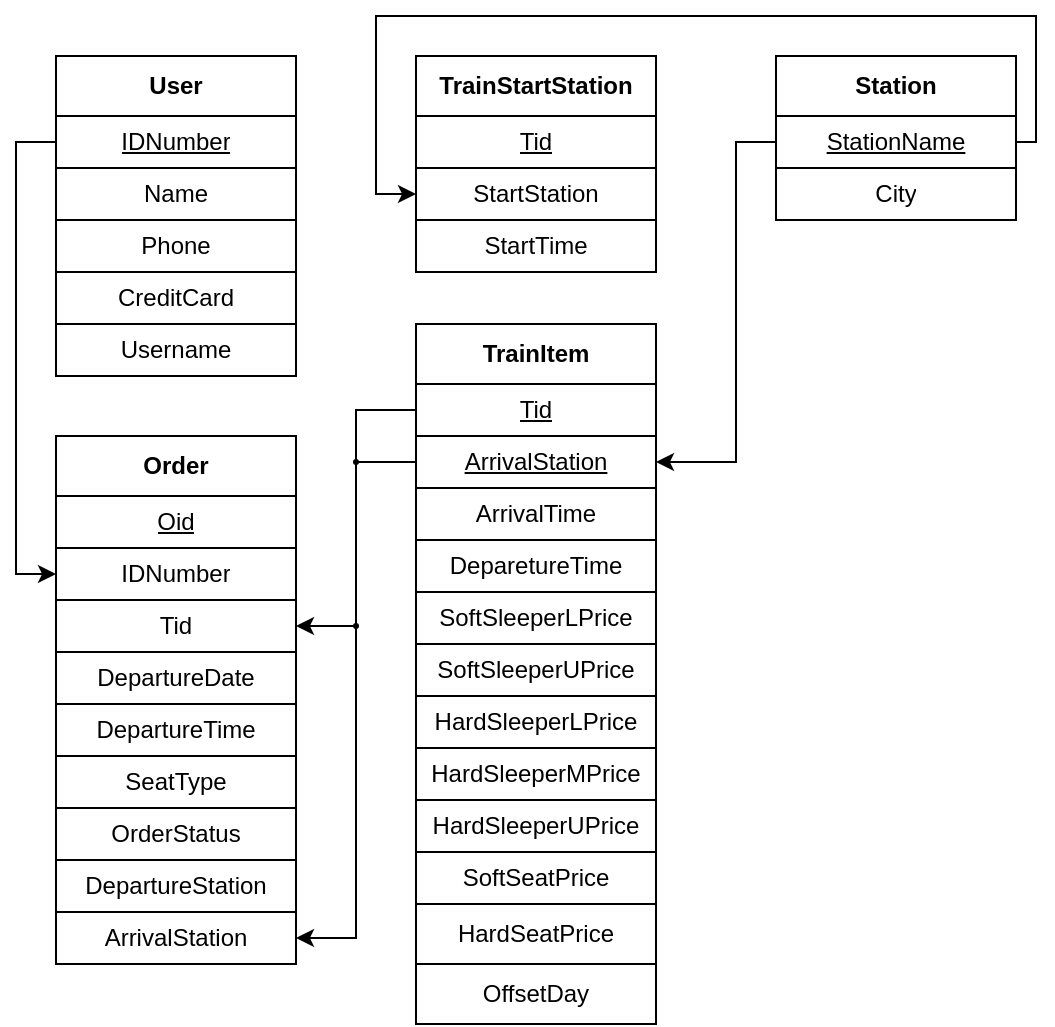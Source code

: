 <mxfile version="14.5.1" type="device"><diagram id="LXvP19F36hwwwqMf28pQ" name="第 1 页"><mxGraphModel dx="786" dy="528" grid="1" gridSize="10" guides="1" tooltips="1" connect="1" arrows="1" fold="1" page="1" pageScale="1" pageWidth="1169" pageHeight="827" math="0" shadow="0"><root><mxCell id="0"/><mxCell id="1" parent="0"/><mxCell id="UaXwZ81ZN55nGxvcMaod-2" value="User" style="shape=table;html=1;whiteSpace=wrap;startSize=30;container=1;collapsible=0;childLayout=tableLayout;fontStyle=1;align=center;" parent="1" vertex="1"><mxGeometry x="140" y="150" width="120" height="160" as="geometry"/></mxCell><mxCell id="UaXwZ81ZN55nGxvcMaod-3" value="" style="shape=partialRectangle;html=1;whiteSpace=wrap;collapsible=0;dropTarget=0;pointerEvents=0;fillColor=none;top=0;left=0;bottom=0;right=0;points=[[0,0.5],[1,0.5]];portConstraint=eastwest;" parent="UaXwZ81ZN55nGxvcMaod-2" vertex="1"><mxGeometry y="30" width="120" height="26" as="geometry"/></mxCell><mxCell id="UaXwZ81ZN55nGxvcMaod-4" value="IDNumber" style="shape=partialRectangle;html=1;whiteSpace=wrap;connectable=0;fillColor=none;top=0;left=0;bottom=0;right=0;overflow=hidden;fontStyle=4" parent="UaXwZ81ZN55nGxvcMaod-3" vertex="1"><mxGeometry width="120" height="26" as="geometry"/></mxCell><mxCell id="UaXwZ81ZN55nGxvcMaod-5" style="shape=partialRectangle;html=1;whiteSpace=wrap;collapsible=0;dropTarget=0;pointerEvents=0;fillColor=none;top=0;left=0;bottom=0;right=0;points=[[0,0.5],[1,0.5]];portConstraint=eastwest;" parent="UaXwZ81ZN55nGxvcMaod-2" vertex="1"><mxGeometry y="56" width="120" height="26" as="geometry"/></mxCell><mxCell id="UaXwZ81ZN55nGxvcMaod-6" value="Name" style="shape=partialRectangle;html=1;whiteSpace=wrap;connectable=0;fillColor=none;top=0;left=0;bottom=0;right=0;overflow=hidden;" parent="UaXwZ81ZN55nGxvcMaod-5" vertex="1"><mxGeometry width="120" height="26" as="geometry"/></mxCell><mxCell id="UaXwZ81ZN55nGxvcMaod-7" value="" style="shape=partialRectangle;html=1;whiteSpace=wrap;collapsible=0;dropTarget=0;pointerEvents=0;fillColor=none;top=0;left=0;bottom=0;right=0;points=[[0,0.5],[1,0.5]];portConstraint=eastwest;" parent="UaXwZ81ZN55nGxvcMaod-2" vertex="1"><mxGeometry y="82" width="120" height="26" as="geometry"/></mxCell><mxCell id="UaXwZ81ZN55nGxvcMaod-8" value="Phone" style="shape=partialRectangle;html=1;whiteSpace=wrap;connectable=0;fillColor=none;top=0;left=0;bottom=0;right=0;overflow=hidden;" parent="UaXwZ81ZN55nGxvcMaod-7" vertex="1"><mxGeometry width="120" height="26" as="geometry"/></mxCell><mxCell id="UaXwZ81ZN55nGxvcMaod-9" style="shape=partialRectangle;html=1;whiteSpace=wrap;collapsible=0;dropTarget=0;pointerEvents=0;fillColor=none;top=0;left=0;bottom=0;right=0;points=[[0,0.5],[1,0.5]];portConstraint=eastwest;" parent="UaXwZ81ZN55nGxvcMaod-2" vertex="1"><mxGeometry y="108" width="120" height="26" as="geometry"/></mxCell><mxCell id="UaXwZ81ZN55nGxvcMaod-10" value="CreditCard" style="shape=partialRectangle;html=1;whiteSpace=wrap;connectable=0;fillColor=none;top=0;left=0;bottom=0;right=0;overflow=hidden;" parent="UaXwZ81ZN55nGxvcMaod-9" vertex="1"><mxGeometry width="120" height="26" as="geometry"/></mxCell><mxCell id="UaXwZ81ZN55nGxvcMaod-11" style="shape=partialRectangle;html=1;whiteSpace=wrap;collapsible=0;dropTarget=0;pointerEvents=0;fillColor=none;top=0;left=0;bottom=0;right=0;points=[[0,0.5],[1,0.5]];portConstraint=eastwest;" parent="UaXwZ81ZN55nGxvcMaod-2" vertex="1"><mxGeometry y="134" width="120" height="26" as="geometry"/></mxCell><mxCell id="UaXwZ81ZN55nGxvcMaod-12" value="Username" style="shape=partialRectangle;html=1;whiteSpace=wrap;connectable=0;fillColor=none;top=0;left=0;bottom=0;right=0;overflow=hidden;" parent="UaXwZ81ZN55nGxvcMaod-11" vertex="1"><mxGeometry width="120" height="26" as="geometry"/></mxCell><mxCell id="UaXwZ81ZN55nGxvcMaod-13" value="Order" style="shape=table;html=1;whiteSpace=wrap;startSize=30;container=1;collapsible=0;childLayout=tableLayout;fontStyle=1;align=center;" parent="1" vertex="1"><mxGeometry x="140" y="340" width="120" height="264" as="geometry"/></mxCell><mxCell id="UaXwZ81ZN55nGxvcMaod-14" value="" style="shape=partialRectangle;html=1;whiteSpace=wrap;collapsible=0;dropTarget=0;pointerEvents=0;fillColor=none;top=0;left=0;bottom=0;right=0;points=[[0,0.5],[1,0.5]];portConstraint=eastwest;" parent="UaXwZ81ZN55nGxvcMaod-13" vertex="1"><mxGeometry y="30" width="120" height="26" as="geometry"/></mxCell><mxCell id="UaXwZ81ZN55nGxvcMaod-15" value="Oid" style="shape=partialRectangle;html=1;whiteSpace=wrap;connectable=0;fillColor=none;top=0;left=0;bottom=0;right=0;overflow=hidden;fontStyle=4" parent="UaXwZ81ZN55nGxvcMaod-14" vertex="1"><mxGeometry width="120" height="26" as="geometry"/></mxCell><mxCell id="UaXwZ81ZN55nGxvcMaod-16" style="shape=partialRectangle;html=1;whiteSpace=wrap;collapsible=0;dropTarget=0;pointerEvents=0;fillColor=none;top=0;left=0;bottom=0;right=0;points=[[0,0.5],[1,0.5]];portConstraint=eastwest;" parent="UaXwZ81ZN55nGxvcMaod-13" vertex="1"><mxGeometry y="56" width="120" height="26" as="geometry"/></mxCell><mxCell id="UaXwZ81ZN55nGxvcMaod-17" value="IDNumber" style="shape=partialRectangle;html=1;whiteSpace=wrap;connectable=0;fillColor=none;top=0;left=0;bottom=0;right=0;overflow=hidden;" parent="UaXwZ81ZN55nGxvcMaod-16" vertex="1"><mxGeometry width="120" height="26" as="geometry"/></mxCell><mxCell id="UaXwZ81ZN55nGxvcMaod-18" value="" style="shape=partialRectangle;html=1;whiteSpace=wrap;collapsible=0;dropTarget=0;pointerEvents=0;fillColor=none;top=0;left=0;bottom=0;right=0;points=[[0,0.5],[1,0.5]];portConstraint=eastwest;" parent="UaXwZ81ZN55nGxvcMaod-13" vertex="1"><mxGeometry y="82" width="120" height="26" as="geometry"/></mxCell><mxCell id="UaXwZ81ZN55nGxvcMaod-19" value="Tid" style="shape=partialRectangle;html=1;whiteSpace=wrap;connectable=0;fillColor=none;top=0;left=0;bottom=0;right=0;overflow=hidden;" parent="UaXwZ81ZN55nGxvcMaod-18" vertex="1"><mxGeometry width="120" height="26" as="geometry"/></mxCell><mxCell id="UaXwZ81ZN55nGxvcMaod-20" style="shape=partialRectangle;html=1;whiteSpace=wrap;collapsible=0;dropTarget=0;pointerEvents=0;fillColor=none;top=0;left=0;bottom=0;right=0;points=[[0,0.5],[1,0.5]];portConstraint=eastwest;" parent="UaXwZ81ZN55nGxvcMaod-13" vertex="1"><mxGeometry y="108" width="120" height="26" as="geometry"/></mxCell><mxCell id="UaXwZ81ZN55nGxvcMaod-21" value="DepartureDate" style="shape=partialRectangle;html=1;whiteSpace=wrap;connectable=0;fillColor=none;top=0;left=0;bottom=0;right=0;overflow=hidden;" parent="UaXwZ81ZN55nGxvcMaod-20" vertex="1"><mxGeometry width="120" height="26" as="geometry"/></mxCell><mxCell id="UaXwZ81ZN55nGxvcMaod-22" style="shape=partialRectangle;html=1;whiteSpace=wrap;collapsible=0;dropTarget=0;pointerEvents=0;fillColor=none;top=0;left=0;bottom=0;right=0;points=[[0,0.5],[1,0.5]];portConstraint=eastwest;" parent="UaXwZ81ZN55nGxvcMaod-13" vertex="1"><mxGeometry y="134" width="120" height="26" as="geometry"/></mxCell><mxCell id="UaXwZ81ZN55nGxvcMaod-23" value="DepartureTime" style="shape=partialRectangle;html=1;whiteSpace=wrap;connectable=0;fillColor=none;top=0;left=0;bottom=0;right=0;overflow=hidden;" parent="UaXwZ81ZN55nGxvcMaod-22" vertex="1"><mxGeometry width="120" height="26" as="geometry"/></mxCell><mxCell id="UaXwZ81ZN55nGxvcMaod-24" style="shape=partialRectangle;html=1;whiteSpace=wrap;collapsible=0;dropTarget=0;pointerEvents=0;fillColor=none;top=0;left=0;bottom=0;right=0;points=[[0,0.5],[1,0.5]];portConstraint=eastwest;" parent="UaXwZ81ZN55nGxvcMaod-13" vertex="1"><mxGeometry y="160" width="120" height="26" as="geometry"/></mxCell><mxCell id="UaXwZ81ZN55nGxvcMaod-25" value="SeatType" style="shape=partialRectangle;html=1;whiteSpace=wrap;connectable=0;fillColor=none;top=0;left=0;bottom=0;right=0;overflow=hidden;" parent="UaXwZ81ZN55nGxvcMaod-24" vertex="1"><mxGeometry width="120" height="26" as="geometry"/></mxCell><mxCell id="UaXwZ81ZN55nGxvcMaod-26" style="shape=partialRectangle;html=1;whiteSpace=wrap;collapsible=0;dropTarget=0;pointerEvents=0;fillColor=none;top=0;left=0;bottom=0;right=0;points=[[0,0.5],[1,0.5]];portConstraint=eastwest;" parent="UaXwZ81ZN55nGxvcMaod-13" vertex="1"><mxGeometry y="186" width="120" height="26" as="geometry"/></mxCell><mxCell id="UaXwZ81ZN55nGxvcMaod-27" value="OrderStatus" style="shape=partialRectangle;html=1;whiteSpace=wrap;connectable=0;fillColor=none;top=0;left=0;bottom=0;right=0;overflow=hidden;" parent="UaXwZ81ZN55nGxvcMaod-26" vertex="1"><mxGeometry width="120" height="26" as="geometry"/></mxCell><mxCell id="UaXwZ81ZN55nGxvcMaod-28" style="shape=partialRectangle;html=1;whiteSpace=wrap;collapsible=0;dropTarget=0;pointerEvents=0;fillColor=none;top=0;left=0;bottom=0;right=0;points=[[0,0.5],[1,0.5]];portConstraint=eastwest;" parent="UaXwZ81ZN55nGxvcMaod-13" vertex="1"><mxGeometry y="212" width="120" height="26" as="geometry"/></mxCell><mxCell id="UaXwZ81ZN55nGxvcMaod-29" value="DepartureStation" style="shape=partialRectangle;html=1;whiteSpace=wrap;connectable=0;fillColor=none;top=0;left=0;bottom=0;right=0;overflow=hidden;" parent="UaXwZ81ZN55nGxvcMaod-28" vertex="1"><mxGeometry width="120" height="26" as="geometry"/></mxCell><mxCell id="UaXwZ81ZN55nGxvcMaod-30" style="shape=partialRectangle;html=1;whiteSpace=wrap;collapsible=0;dropTarget=0;pointerEvents=0;fillColor=none;top=0;left=0;bottom=0;right=0;points=[[0,0.5],[1,0.5]];portConstraint=eastwest;" parent="UaXwZ81ZN55nGxvcMaod-13" vertex="1"><mxGeometry y="238" width="120" height="26" as="geometry"/></mxCell><mxCell id="UaXwZ81ZN55nGxvcMaod-31" value="ArrivalStation" style="shape=partialRectangle;html=1;whiteSpace=wrap;connectable=0;fillColor=none;top=0;left=0;bottom=0;right=0;overflow=hidden;" parent="UaXwZ81ZN55nGxvcMaod-30" vertex="1"><mxGeometry width="120" height="26" as="geometry"/></mxCell><mxCell id="UaXwZ81ZN55nGxvcMaod-32" value="TrainStartStation" style="shape=table;html=1;whiteSpace=wrap;startSize=30;container=1;collapsible=0;childLayout=tableLayout;fontStyle=1;align=center;" parent="1" vertex="1"><mxGeometry x="320" y="150" width="120" height="108" as="geometry"/></mxCell><mxCell id="UaXwZ81ZN55nGxvcMaod-33" value="" style="shape=partialRectangle;html=1;whiteSpace=wrap;collapsible=0;dropTarget=0;pointerEvents=0;fillColor=none;top=0;left=0;bottom=0;right=0;points=[[0,0.5],[1,0.5]];portConstraint=eastwest;" parent="UaXwZ81ZN55nGxvcMaod-32" vertex="1"><mxGeometry y="30" width="120" height="26" as="geometry"/></mxCell><mxCell id="UaXwZ81ZN55nGxvcMaod-34" value="Tid" style="shape=partialRectangle;html=1;whiteSpace=wrap;connectable=0;fillColor=none;top=0;left=0;bottom=0;right=0;overflow=hidden;fontStyle=4" parent="UaXwZ81ZN55nGxvcMaod-33" vertex="1"><mxGeometry width="120" height="26" as="geometry"/></mxCell><mxCell id="UaXwZ81ZN55nGxvcMaod-35" style="shape=partialRectangle;html=1;whiteSpace=wrap;collapsible=0;dropTarget=0;pointerEvents=0;fillColor=none;top=0;left=0;bottom=0;right=0;points=[[0,0.5],[1,0.5]];portConstraint=eastwest;" parent="UaXwZ81ZN55nGxvcMaod-32" vertex="1"><mxGeometry y="56" width="120" height="26" as="geometry"/></mxCell><mxCell id="UaXwZ81ZN55nGxvcMaod-36" value="StartStation" style="shape=partialRectangle;html=1;whiteSpace=wrap;connectable=0;fillColor=none;top=0;left=0;bottom=0;right=0;overflow=hidden;" parent="UaXwZ81ZN55nGxvcMaod-35" vertex="1"><mxGeometry width="120" height="26" as="geometry"/></mxCell><mxCell id="UaXwZ81ZN55nGxvcMaod-37" style="shape=partialRectangle;html=1;whiteSpace=wrap;collapsible=0;dropTarget=0;pointerEvents=0;fillColor=none;top=0;left=0;bottom=0;right=0;points=[[0,0.5],[1,0.5]];portConstraint=eastwest;" parent="UaXwZ81ZN55nGxvcMaod-32" vertex="1"><mxGeometry y="82" width="120" height="26" as="geometry"/></mxCell><mxCell id="UaXwZ81ZN55nGxvcMaod-38" value="StartTime" style="shape=partialRectangle;html=1;whiteSpace=wrap;connectable=0;fillColor=none;top=0;left=0;bottom=0;right=0;overflow=hidden;" parent="UaXwZ81ZN55nGxvcMaod-37" vertex="1"><mxGeometry width="120" height="26" as="geometry"/></mxCell><mxCell id="UaXwZ81ZN55nGxvcMaod-39" value="TrainItem" style="shape=table;html=1;whiteSpace=wrap;startSize=30;container=1;collapsible=0;childLayout=tableLayout;fontStyle=1;align=center;" parent="1" vertex="1"><mxGeometry x="320" y="284" width="120" height="350" as="geometry"/></mxCell><mxCell id="UaXwZ81ZN55nGxvcMaod-40" value="" style="shape=partialRectangle;html=1;whiteSpace=wrap;collapsible=0;dropTarget=0;pointerEvents=0;fillColor=none;top=0;left=0;bottom=0;right=0;points=[[0,0.5],[1,0.5]];portConstraint=eastwest;" parent="UaXwZ81ZN55nGxvcMaod-39" vertex="1"><mxGeometry y="30" width="120" height="26" as="geometry"/></mxCell><mxCell id="UaXwZ81ZN55nGxvcMaod-41" value="Tid" style="shape=partialRectangle;html=1;whiteSpace=wrap;connectable=0;fillColor=none;top=0;left=0;bottom=0;right=0;overflow=hidden;fontStyle=4" parent="UaXwZ81ZN55nGxvcMaod-40" vertex="1"><mxGeometry width="120" height="26" as="geometry"/></mxCell><mxCell id="UaXwZ81ZN55nGxvcMaod-42" style="shape=partialRectangle;html=1;whiteSpace=wrap;collapsible=0;dropTarget=0;pointerEvents=0;fillColor=none;top=0;left=0;bottom=0;right=0;points=[[0,0.5],[1,0.5]];portConstraint=eastwest;" parent="UaXwZ81ZN55nGxvcMaod-39" vertex="1"><mxGeometry y="56" width="120" height="26" as="geometry"/></mxCell><mxCell id="UaXwZ81ZN55nGxvcMaod-43" value="&lt;u&gt;ArrivalStation&lt;/u&gt;" style="shape=partialRectangle;html=1;whiteSpace=wrap;connectable=0;fillColor=none;top=0;left=0;bottom=0;right=0;overflow=hidden;" parent="UaXwZ81ZN55nGxvcMaod-42" vertex="1"><mxGeometry width="120" height="26" as="geometry"/></mxCell><mxCell id="UaXwZ81ZN55nGxvcMaod-44" value="" style="shape=partialRectangle;html=1;whiteSpace=wrap;collapsible=0;dropTarget=0;pointerEvents=0;fillColor=none;top=0;left=0;bottom=0;right=0;points=[[0,0.5],[1,0.5]];portConstraint=eastwest;" parent="UaXwZ81ZN55nGxvcMaod-39" vertex="1"><mxGeometry y="82" width="120" height="26" as="geometry"/></mxCell><mxCell id="UaXwZ81ZN55nGxvcMaod-45" value="ArrivalTime" style="shape=partialRectangle;html=1;whiteSpace=wrap;connectable=0;fillColor=none;top=0;left=0;bottom=0;right=0;overflow=hidden;" parent="UaXwZ81ZN55nGxvcMaod-44" vertex="1"><mxGeometry width="120" height="26" as="geometry"/></mxCell><mxCell id="UaXwZ81ZN55nGxvcMaod-46" style="shape=partialRectangle;html=1;whiteSpace=wrap;collapsible=0;dropTarget=0;pointerEvents=0;fillColor=none;top=0;left=0;bottom=0;right=0;points=[[0,0.5],[1,0.5]];portConstraint=eastwest;" parent="UaXwZ81ZN55nGxvcMaod-39" vertex="1"><mxGeometry y="108" width="120" height="26" as="geometry"/></mxCell><mxCell id="UaXwZ81ZN55nGxvcMaod-47" value="DeparetureTime" style="shape=partialRectangle;html=1;whiteSpace=wrap;connectable=0;fillColor=none;top=0;left=0;bottom=0;right=0;overflow=hidden;" parent="UaXwZ81ZN55nGxvcMaod-46" vertex="1"><mxGeometry width="120" height="26" as="geometry"/></mxCell><mxCell id="UaXwZ81ZN55nGxvcMaod-48" style="shape=partialRectangle;html=1;whiteSpace=wrap;collapsible=0;dropTarget=0;pointerEvents=0;fillColor=none;top=0;left=0;bottom=0;right=0;points=[[0,0.5],[1,0.5]];portConstraint=eastwest;" parent="UaXwZ81ZN55nGxvcMaod-39" vertex="1"><mxGeometry y="134" width="120" height="26" as="geometry"/></mxCell><mxCell id="UaXwZ81ZN55nGxvcMaod-49" value="SoftSleeperLPrice" style="shape=partialRectangle;html=1;whiteSpace=wrap;connectable=0;fillColor=none;top=0;left=0;bottom=0;right=0;overflow=hidden;" parent="UaXwZ81ZN55nGxvcMaod-48" vertex="1"><mxGeometry width="120" height="26" as="geometry"/></mxCell><mxCell id="UaXwZ81ZN55nGxvcMaod-50" style="shape=partialRectangle;html=1;whiteSpace=wrap;collapsible=0;dropTarget=0;pointerEvents=0;fillColor=none;top=0;left=0;bottom=0;right=0;points=[[0,0.5],[1,0.5]];portConstraint=eastwest;" parent="UaXwZ81ZN55nGxvcMaod-39" vertex="1"><mxGeometry y="160" width="120" height="26" as="geometry"/></mxCell><mxCell id="UaXwZ81ZN55nGxvcMaod-51" value="&lt;span&gt;SoftSleeperUPrice&lt;/span&gt;" style="shape=partialRectangle;html=1;whiteSpace=wrap;connectable=0;fillColor=none;top=0;left=0;bottom=0;right=0;overflow=hidden;" parent="UaXwZ81ZN55nGxvcMaod-50" vertex="1"><mxGeometry width="120" height="26" as="geometry"/></mxCell><mxCell id="UaXwZ81ZN55nGxvcMaod-52" style="shape=partialRectangle;html=1;whiteSpace=wrap;collapsible=0;dropTarget=0;pointerEvents=0;fillColor=none;top=0;left=0;bottom=0;right=0;points=[[0,0.5],[1,0.5]];portConstraint=eastwest;" parent="UaXwZ81ZN55nGxvcMaod-39" vertex="1"><mxGeometry y="186" width="120" height="26" as="geometry"/></mxCell><mxCell id="UaXwZ81ZN55nGxvcMaod-53" value="HardSleeperLPrice" style="shape=partialRectangle;html=1;whiteSpace=wrap;connectable=0;fillColor=none;top=0;left=0;bottom=0;right=0;overflow=hidden;" parent="UaXwZ81ZN55nGxvcMaod-52" vertex="1"><mxGeometry width="120" height="26" as="geometry"/></mxCell><mxCell id="UaXwZ81ZN55nGxvcMaod-54" style="shape=partialRectangle;html=1;whiteSpace=wrap;collapsible=0;dropTarget=0;pointerEvents=0;fillColor=none;top=0;left=0;bottom=0;right=0;points=[[0,0.5],[1,0.5]];portConstraint=eastwest;" parent="UaXwZ81ZN55nGxvcMaod-39" vertex="1"><mxGeometry y="212" width="120" height="26" as="geometry"/></mxCell><mxCell id="UaXwZ81ZN55nGxvcMaod-55" value="HardSleeperMPrice" style="shape=partialRectangle;html=1;whiteSpace=wrap;connectable=0;fillColor=none;top=0;left=0;bottom=0;right=0;overflow=hidden;" parent="UaXwZ81ZN55nGxvcMaod-54" vertex="1"><mxGeometry width="120" height="26" as="geometry"/></mxCell><mxCell id="UaXwZ81ZN55nGxvcMaod-56" style="shape=partialRectangle;html=1;whiteSpace=wrap;collapsible=0;dropTarget=0;pointerEvents=0;fillColor=none;top=0;left=0;bottom=0;right=0;points=[[0,0.5],[1,0.5]];portConstraint=eastwest;" parent="UaXwZ81ZN55nGxvcMaod-39" vertex="1"><mxGeometry y="238" width="120" height="26" as="geometry"/></mxCell><mxCell id="UaXwZ81ZN55nGxvcMaod-57" value="HardSleeperUPrice" style="shape=partialRectangle;html=1;whiteSpace=wrap;connectable=0;fillColor=none;top=0;left=0;bottom=0;right=0;overflow=hidden;" parent="UaXwZ81ZN55nGxvcMaod-56" vertex="1"><mxGeometry width="120" height="26" as="geometry"/></mxCell><mxCell id="UaXwZ81ZN55nGxvcMaod-58" style="shape=partialRectangle;html=1;whiteSpace=wrap;collapsible=0;dropTarget=0;pointerEvents=0;fillColor=none;top=0;left=0;bottom=0;right=0;points=[[0,0.5],[1,0.5]];portConstraint=eastwest;" parent="UaXwZ81ZN55nGxvcMaod-39" vertex="1"><mxGeometry y="264" width="120" height="26" as="geometry"/></mxCell><mxCell id="UaXwZ81ZN55nGxvcMaod-59" value="SoftSeatPrice" style="shape=partialRectangle;html=1;whiteSpace=wrap;connectable=0;fillColor=none;top=0;left=0;bottom=0;right=0;overflow=hidden;" parent="UaXwZ81ZN55nGxvcMaod-58" vertex="1"><mxGeometry width="120" height="26" as="geometry"/></mxCell><mxCell id="UaXwZ81ZN55nGxvcMaod-60" style="shape=partialRectangle;html=1;whiteSpace=wrap;collapsible=0;dropTarget=0;pointerEvents=0;fillColor=none;top=0;left=0;bottom=0;right=0;points=[[0,0.5],[1,0.5]];portConstraint=eastwest;" parent="UaXwZ81ZN55nGxvcMaod-39" vertex="1"><mxGeometry y="290" width="120" height="30" as="geometry"/></mxCell><mxCell id="UaXwZ81ZN55nGxvcMaod-61" value="HardSeatPrice" style="shape=partialRectangle;html=1;whiteSpace=wrap;connectable=0;fillColor=none;top=0;left=0;bottom=0;right=0;overflow=hidden;" parent="UaXwZ81ZN55nGxvcMaod-60" vertex="1"><mxGeometry width="120" height="30" as="geometry"/></mxCell><mxCell id="EJ8PfgZ-AbZcKJdZ9LAX-1" style="shape=partialRectangle;html=1;whiteSpace=wrap;collapsible=0;dropTarget=0;pointerEvents=0;fillColor=none;top=0;left=0;bottom=0;right=0;points=[[0,0.5],[1,0.5]];portConstraint=eastwest;" vertex="1" parent="UaXwZ81ZN55nGxvcMaod-39"><mxGeometry y="320" width="120" height="30" as="geometry"/></mxCell><mxCell id="EJ8PfgZ-AbZcKJdZ9LAX-2" value="OffsetDay" style="shape=partialRectangle;html=1;whiteSpace=wrap;connectable=0;fillColor=none;top=0;left=0;bottom=0;right=0;overflow=hidden;" vertex="1" parent="EJ8PfgZ-AbZcKJdZ9LAX-1"><mxGeometry width="120" height="30" as="geometry"/></mxCell><mxCell id="UaXwZ81ZN55nGxvcMaod-62" value="Station" style="shape=table;html=1;whiteSpace=wrap;startSize=30;container=1;collapsible=0;childLayout=tableLayout;fontStyle=1;align=center;" parent="1" vertex="1"><mxGeometry x="500" y="150" width="120" height="82" as="geometry"/></mxCell><mxCell id="UaXwZ81ZN55nGxvcMaod-63" value="" style="shape=partialRectangle;html=1;whiteSpace=wrap;collapsible=0;dropTarget=0;pointerEvents=0;fillColor=none;top=0;left=0;bottom=0;right=0;points=[[0,0.5],[1,0.5]];portConstraint=eastwest;" parent="UaXwZ81ZN55nGxvcMaod-62" vertex="1"><mxGeometry y="30" width="120" height="26" as="geometry"/></mxCell><mxCell id="UaXwZ81ZN55nGxvcMaod-64" value="StationName" style="shape=partialRectangle;html=1;whiteSpace=wrap;connectable=0;fillColor=none;top=0;left=0;bottom=0;right=0;overflow=hidden;fontStyle=4" parent="UaXwZ81ZN55nGxvcMaod-63" vertex="1"><mxGeometry width="120" height="26" as="geometry"/></mxCell><mxCell id="UaXwZ81ZN55nGxvcMaod-65" style="shape=partialRectangle;html=1;whiteSpace=wrap;collapsible=0;dropTarget=0;pointerEvents=0;fillColor=none;top=0;left=0;bottom=0;right=0;points=[[0,0.5],[1,0.5]];portConstraint=eastwest;" parent="UaXwZ81ZN55nGxvcMaod-62" vertex="1"><mxGeometry y="56" width="120" height="26" as="geometry"/></mxCell><mxCell id="UaXwZ81ZN55nGxvcMaod-66" value="City" style="shape=partialRectangle;html=1;whiteSpace=wrap;connectable=0;fillColor=none;top=0;left=0;bottom=0;right=0;overflow=hidden;" parent="UaXwZ81ZN55nGxvcMaod-65" vertex="1"><mxGeometry width="120" height="26" as="geometry"/></mxCell><mxCell id="UaXwZ81ZN55nGxvcMaod-69" style="edgeStyle=orthogonalEdgeStyle;rounded=0;orthogonalLoop=1;jettySize=auto;html=1;exitX=0;exitY=0.5;exitDx=0;exitDy=0;entryX=0;entryY=0.5;entryDx=0;entryDy=0;" parent="1" source="UaXwZ81ZN55nGxvcMaod-3" target="UaXwZ81ZN55nGxvcMaod-16" edge="1"><mxGeometry relative="1" as="geometry"/></mxCell><mxCell id="UaXwZ81ZN55nGxvcMaod-70" style="edgeStyle=orthogonalEdgeStyle;rounded=0;orthogonalLoop=1;jettySize=auto;html=1;exitX=0;exitY=0.5;exitDx=0;exitDy=0;entryX=1;entryY=0.5;entryDx=0;entryDy=0;" parent="1" source="UaXwZ81ZN55nGxvcMaod-63" target="UaXwZ81ZN55nGxvcMaod-42" edge="1"><mxGeometry relative="1" as="geometry"><Array as="points"><mxPoint x="480" y="193"/><mxPoint x="480" y="353"/></Array></mxGeometry></mxCell><mxCell id="UaXwZ81ZN55nGxvcMaod-71" style="edgeStyle=orthogonalEdgeStyle;rounded=0;orthogonalLoop=1;jettySize=auto;html=1;exitX=1;exitY=0.5;exitDx=0;exitDy=0;entryX=0;entryY=0.5;entryDx=0;entryDy=0;" parent="1" source="UaXwZ81ZN55nGxvcMaod-63" target="UaXwZ81ZN55nGxvcMaod-35" edge="1"><mxGeometry relative="1" as="geometry"><Array as="points"><mxPoint x="630" y="193"/><mxPoint x="630" y="130"/><mxPoint x="300" y="130"/><mxPoint x="300" y="219"/></Array></mxGeometry></mxCell><mxCell id="H4oBynApS20Vn3hf6irh-1" style="edgeStyle=orthogonalEdgeStyle;rounded=0;orthogonalLoop=1;jettySize=auto;html=1;exitX=0;exitY=0.5;exitDx=0;exitDy=0;entryX=1;entryY=0.5;entryDx=0;entryDy=0;" parent="1" source="UaXwZ81ZN55nGxvcMaod-40" target="UaXwZ81ZN55nGxvcMaod-18" edge="1"><mxGeometry relative="1" as="geometry"/></mxCell><mxCell id="H4oBynApS20Vn3hf6irh-3" style="edgeStyle=orthogonalEdgeStyle;rounded=0;orthogonalLoop=1;jettySize=auto;html=1;exitX=0;exitY=0.5;exitDx=0;exitDy=0;entryX=1;entryY=0.5;entryDx=0;entryDy=0;" parent="1" source="UaXwZ81ZN55nGxvcMaod-42" target="UaXwZ81ZN55nGxvcMaod-30" edge="1"><mxGeometry relative="1" as="geometry"/></mxCell><mxCell id="2akgXWGDPEYC2t7Fi2HF-1" value="" style="ellipse;whiteSpace=wrap;html=1;aspect=fixed;fillColor=#000000;" parent="1" vertex="1"><mxGeometry x="289" y="352" width="2" height="2" as="geometry"/></mxCell><mxCell id="2akgXWGDPEYC2t7Fi2HF-2" value="" style="ellipse;whiteSpace=wrap;html=1;aspect=fixed;fillColor=#000000;" parent="1" vertex="1"><mxGeometry x="289" y="434" width="2" height="2" as="geometry"/></mxCell></root></mxGraphModel></diagram></mxfile>